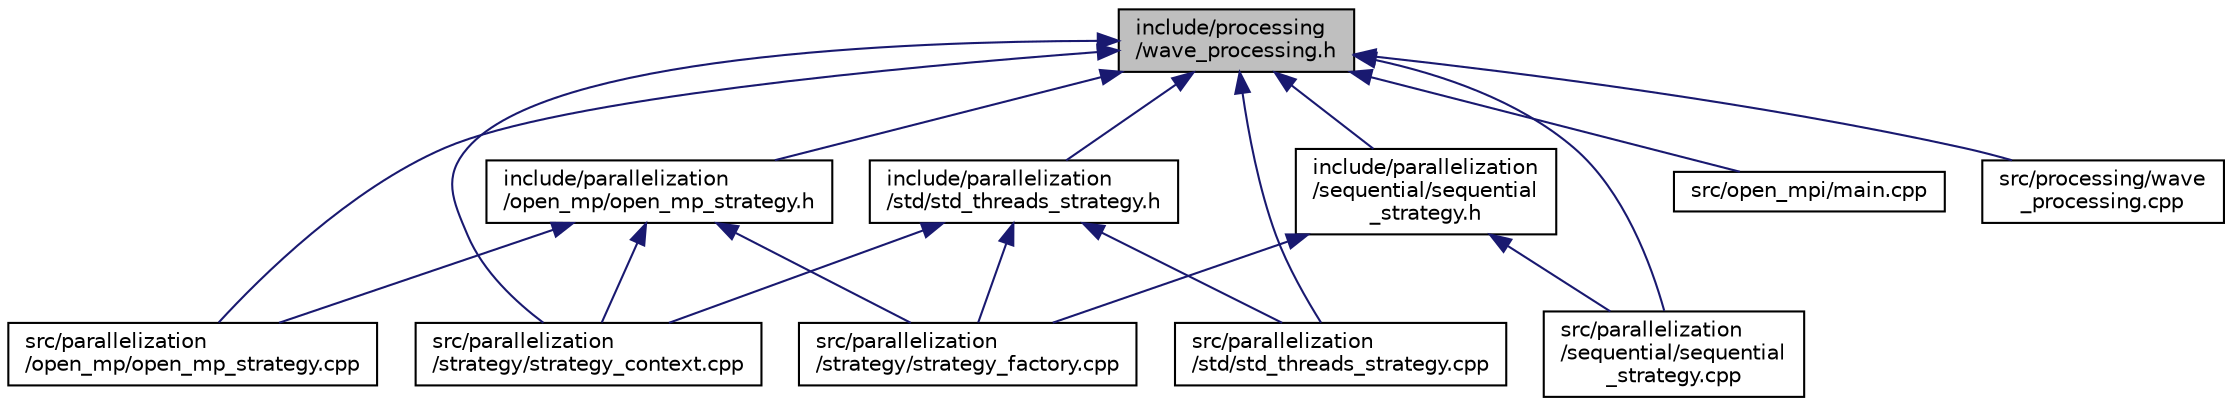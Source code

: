 digraph "include/processing/wave_processing.h"
{
  edge [fontname="Helvetica",fontsize="10",labelfontname="Helvetica",labelfontsize="10"];
  node [fontname="Helvetica",fontsize="10",shape=record];
  Node1 [label="include/processing\l/wave_processing.h",height=0.2,width=0.4,color="black", fillcolor="grey75", style="filled", fontcolor="black"];
  Node1 -> Node2 [dir="back",color="midnightblue",fontsize="10",style="solid",fontname="Helvetica"];
  Node2 [label="include/parallelization\l/open_mp/open_mp_strategy.h",height=0.2,width=0.4,color="black", fillcolor="white", style="filled",URL="$d3/da4/open__mp__strategy_8h.html"];
  Node2 -> Node3 [dir="back",color="midnightblue",fontsize="10",style="solid",fontname="Helvetica"];
  Node3 [label="src/parallelization\l/open_mp/open_mp_strategy.cpp",height=0.2,width=0.4,color="black", fillcolor="white", style="filled",URL="$d0/ddb/open__mp__strategy_8cpp.html"];
  Node2 -> Node4 [dir="back",color="midnightblue",fontsize="10",style="solid",fontname="Helvetica"];
  Node4 [label="src/parallelization\l/strategy/strategy_context.cpp",height=0.2,width=0.4,color="black", fillcolor="white", style="filled",URL="$db/ddd/strategy__context_8cpp.html"];
  Node2 -> Node5 [dir="back",color="midnightblue",fontsize="10",style="solid",fontname="Helvetica"];
  Node5 [label="src/parallelization\l/strategy/strategy_factory.cpp",height=0.2,width=0.4,color="black", fillcolor="white", style="filled",URL="$df/d3d/strategy__factory_8cpp.html"];
  Node1 -> Node6 [dir="back",color="midnightblue",fontsize="10",style="solid",fontname="Helvetica"];
  Node6 [label="include/parallelization\l/sequential/sequential\l_strategy.h",height=0.2,width=0.4,color="black", fillcolor="white", style="filled",URL="$d9/d0c/sequential__strategy_8h.html"];
  Node6 -> Node7 [dir="back",color="midnightblue",fontsize="10",style="solid",fontname="Helvetica"];
  Node7 [label="src/parallelization\l/sequential/sequential\l_strategy.cpp",height=0.2,width=0.4,color="black", fillcolor="white", style="filled",URL="$de/d7f/sequential__strategy_8cpp.html"];
  Node6 -> Node5 [dir="back",color="midnightblue",fontsize="10",style="solid",fontname="Helvetica"];
  Node1 -> Node8 [dir="back",color="midnightblue",fontsize="10",style="solid",fontname="Helvetica"];
  Node8 [label="include/parallelization\l/std/std_threads_strategy.h",height=0.2,width=0.4,color="black", fillcolor="white", style="filled",URL="$db/da9/std__threads__strategy_8h.html"];
  Node8 -> Node9 [dir="back",color="midnightblue",fontsize="10",style="solid",fontname="Helvetica"];
  Node9 [label="src/parallelization\l/std/std_threads_strategy.cpp",height=0.2,width=0.4,color="black", fillcolor="white", style="filled",URL="$da/d8e/std__threads__strategy_8cpp.html"];
  Node8 -> Node4 [dir="back",color="midnightblue",fontsize="10",style="solid",fontname="Helvetica"];
  Node8 -> Node5 [dir="back",color="midnightblue",fontsize="10",style="solid",fontname="Helvetica"];
  Node1 -> Node10 [dir="back",color="midnightblue",fontsize="10",style="solid",fontname="Helvetica"];
  Node10 [label="src/open_mpi/main.cpp",height=0.2,width=0.4,color="black", fillcolor="white", style="filled",URL="$d1/d3e/open__mpi_2main_8cpp.html"];
  Node1 -> Node3 [dir="back",color="midnightblue",fontsize="10",style="solid",fontname="Helvetica"];
  Node1 -> Node7 [dir="back",color="midnightblue",fontsize="10",style="solid",fontname="Helvetica"];
  Node1 -> Node9 [dir="back",color="midnightblue",fontsize="10",style="solid",fontname="Helvetica"];
  Node1 -> Node4 [dir="back",color="midnightblue",fontsize="10",style="solid",fontname="Helvetica"];
  Node1 -> Node11 [dir="back",color="midnightblue",fontsize="10",style="solid",fontname="Helvetica"];
  Node11 [label="src/processing/wave\l_processing.cpp",height=0.2,width=0.4,color="black", fillcolor="white", style="filled",URL="$df/d15/wave__processing_8cpp.html"];
}
